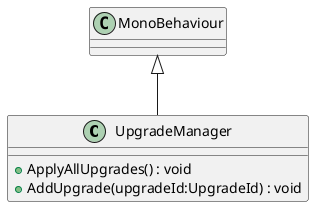 @startuml
class UpgradeManager {
    + ApplyAllUpgrades() : void
    + AddUpgrade(upgradeId:UpgradeId) : void
}
MonoBehaviour <|-- UpgradeManager
@enduml

